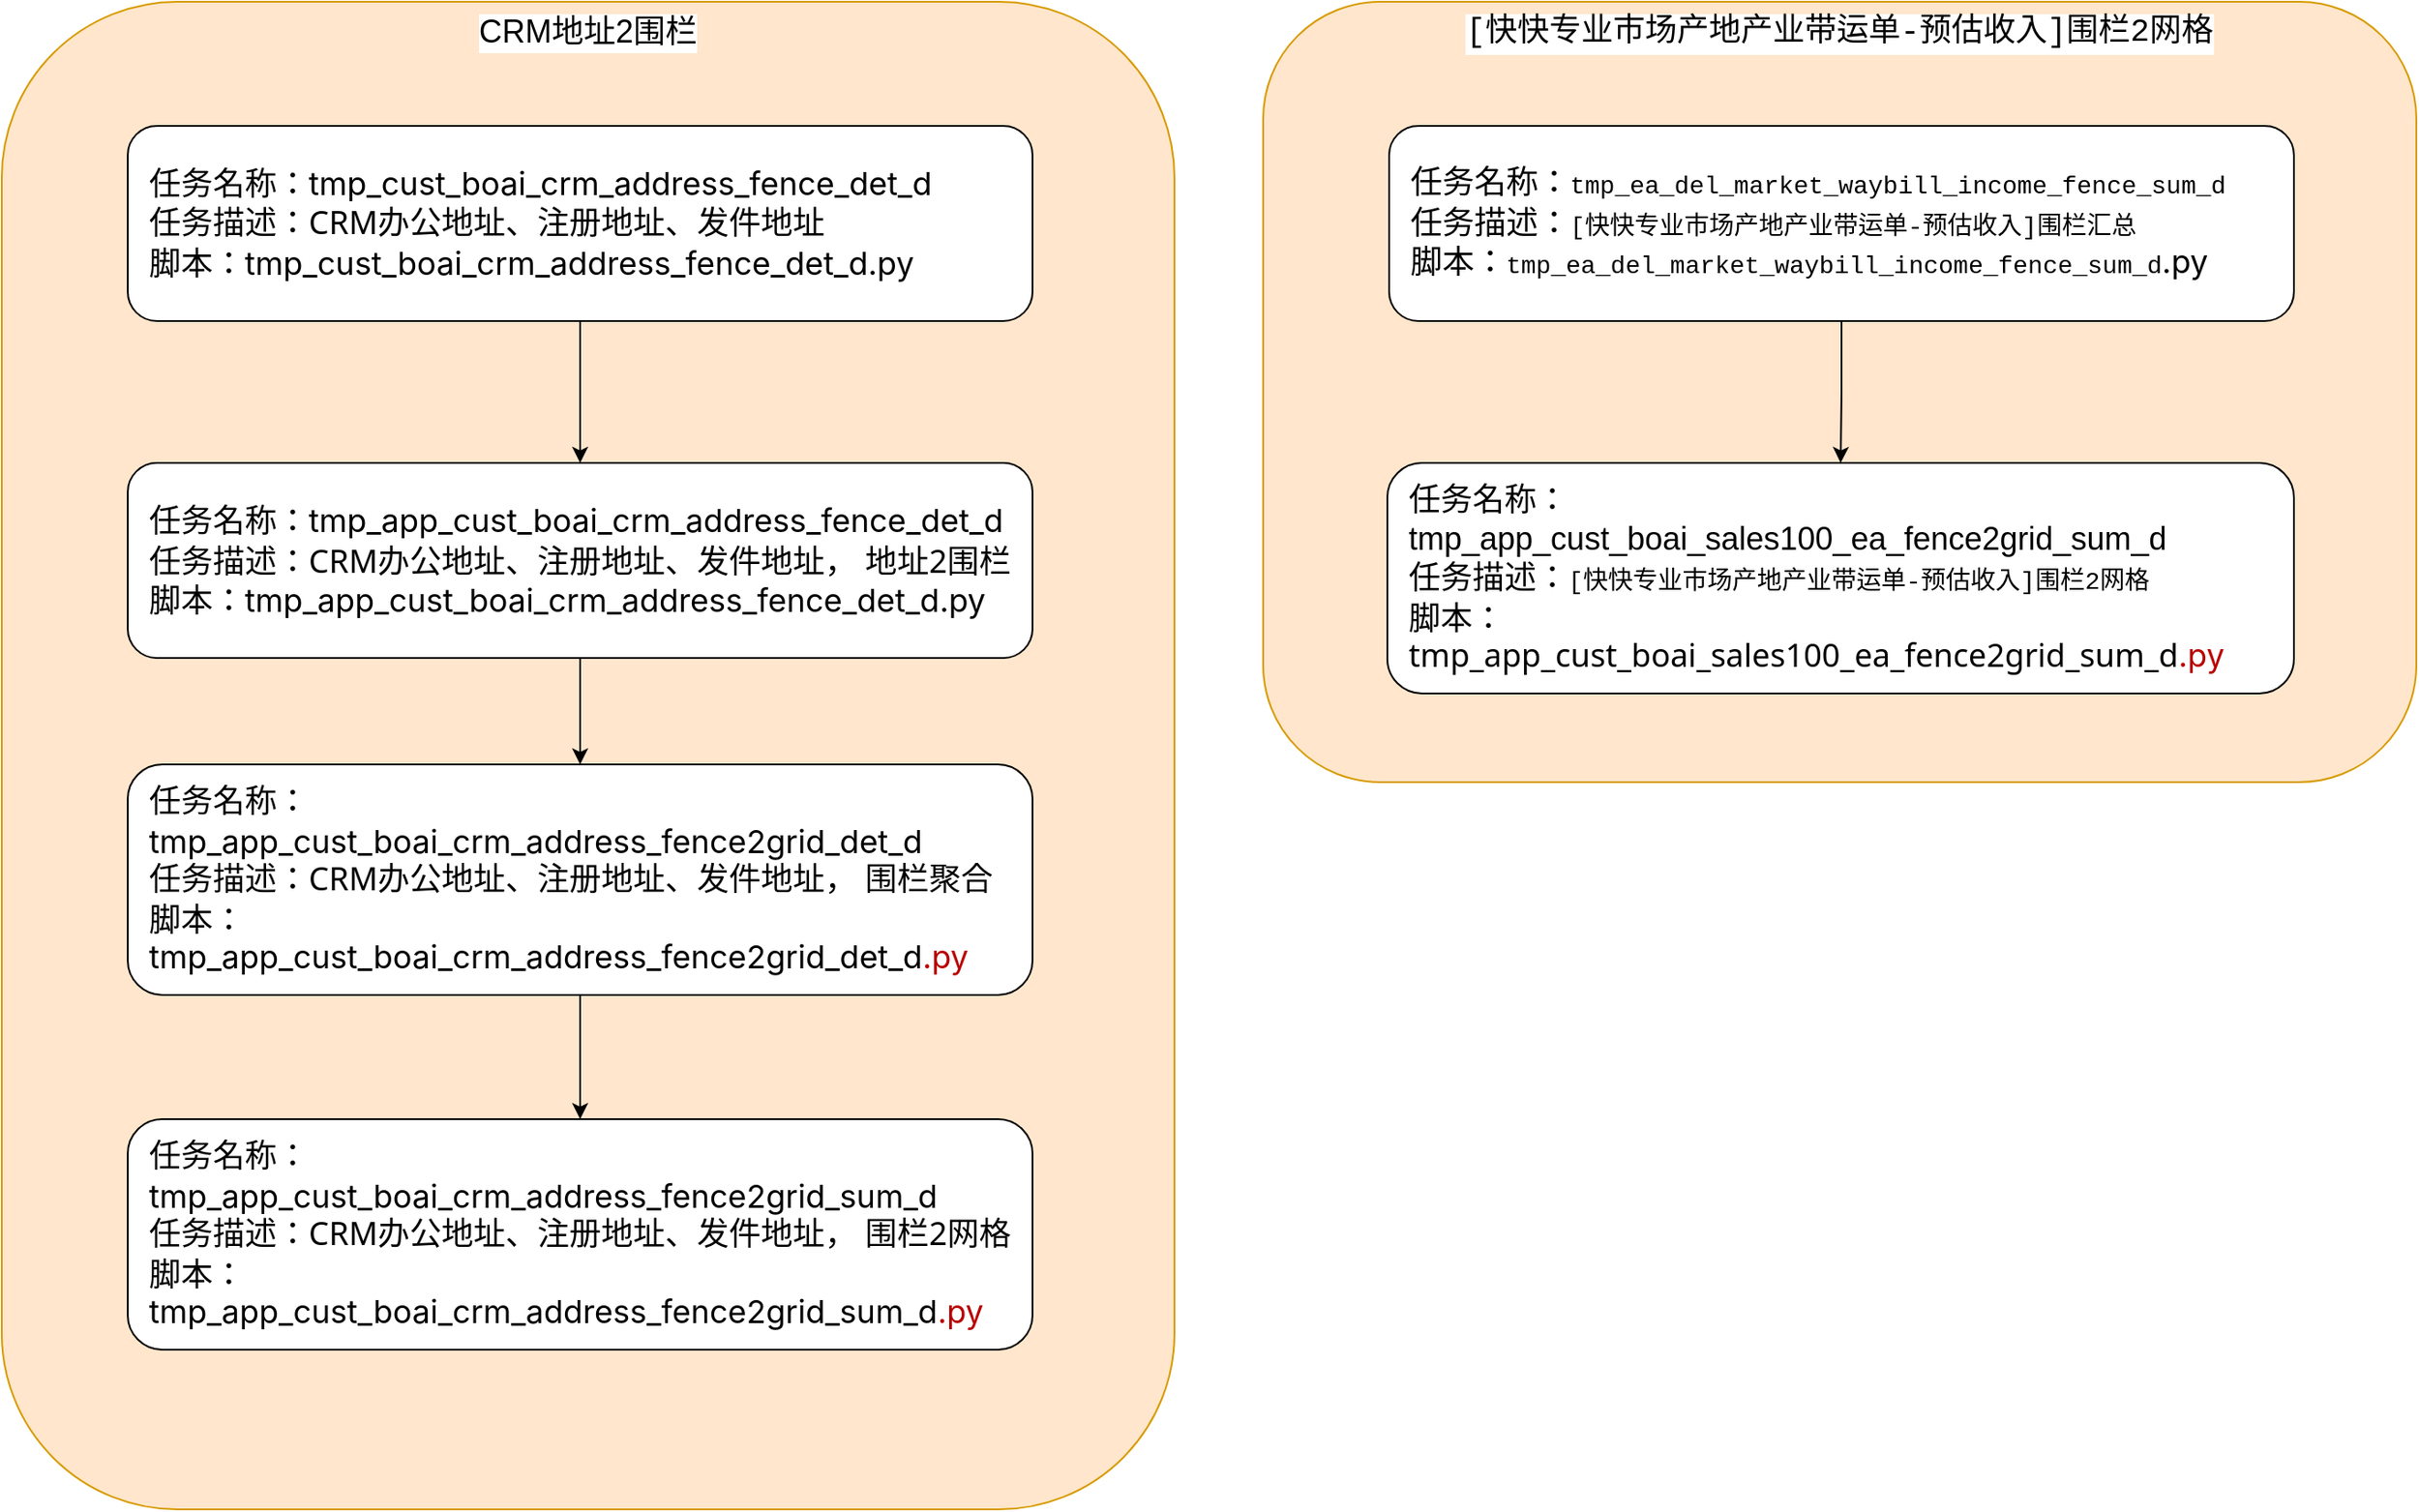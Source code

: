 <mxfile version="26.1.0" pages="3">
  <diagram name="第 1 页" id="zVUQbTabE66ga6b6Rjzz">
    <mxGraphModel dx="1242" dy="868" grid="1" gridSize="10" guides="1" tooltips="1" connect="1" arrows="1" fold="1" page="1" pageScale="1" pageWidth="827" pageHeight="1169" math="0" shadow="0">
      <root>
        <mxCell id="0" />
        <mxCell id="1" parent="0" />
        <mxCell id="uM5VX8MorSNVya0cpRnt-1" value="&lt;font style=&quot;font-size: 18px;&quot;&gt;CRM地址2围栏&lt;/font&gt;" style="rounded=1;whiteSpace=wrap;html=1;verticalAlign=top;labelBackgroundColor=default;fillColor=#ffe6cc;strokeColor=#d79b00;" parent="1" vertex="1">
          <mxGeometry x="89" y="90" width="661" height="850" as="geometry" />
        </mxCell>
        <mxCell id="RDpykGhYLyHTRnSFCLKW-1" style="edgeStyle=orthogonalEdgeStyle;rounded=0;orthogonalLoop=1;jettySize=auto;html=1;entryX=0.5;entryY=0;entryDx=0;entryDy=0;" parent="1" source="RDpykGhYLyHTRnSFCLKW-2" target="RDpykGhYLyHTRnSFCLKW-3" edge="1">
          <mxGeometry relative="1" as="geometry" />
        </mxCell>
        <mxCell id="RDpykGhYLyHTRnSFCLKW-2" value="&lt;font style=&quot;font-size: 18px; background-color: light-dark(#ffffff, var(--ge-dark-color, #121212));&quot;&gt;任务名称：&lt;span style=&quot;font-family: -apple-system, &amp;quot;system-ui&amp;quot;, &amp;quot;Segoe UI&amp;quot;, &amp;quot;PingFang SC&amp;quot;, &amp;quot;Hiragino Sans GB&amp;quot;, &amp;quot;Microsoft YaHei&amp;quot;, &amp;quot;Helvetica Neue&amp;quot;, Helvetica, Arial, sans-serif, &amp;quot;Apple Color Emoji&amp;quot;, &amp;quot;Segoe UI Emoji&amp;quot;, &amp;quot;Segoe UI Symbol&amp;quot;; text-wrap-mode: nowrap;&quot;&gt;tmp_cust_boai_crm_address_fence_det_d&lt;/span&gt;&lt;/font&gt;&lt;div&gt;&lt;font style=&quot;font-size: 18px; background-color: light-dark(#ffffff, var(--ge-dark-color, #121212));&quot;&gt;&lt;span style=&quot;font-family: -apple-system, &amp;quot;system-ui&amp;quot;, &amp;quot;Segoe UI&amp;quot;, &amp;quot;PingFang SC&amp;quot;, &amp;quot;Hiragino Sans GB&amp;quot;, &amp;quot;Microsoft YaHei&amp;quot;, &amp;quot;Helvetica Neue&amp;quot;, Helvetica, Arial, sans-serif, &amp;quot;Apple Color Emoji&amp;quot;, &amp;quot;Segoe UI Emoji&amp;quot;, &amp;quot;Segoe UI Symbol&amp;quot;; text-wrap-mode: nowrap;&quot;&gt;任务描述：&lt;/span&gt;&lt;span style=&quot;font-family: system-ui, -apple-system, &amp;quot;system-ui&amp;quot;, &amp;quot;PingFang SC&amp;quot;, 微软雅黑, &amp;quot;Microsoft YaHei&amp;quot;, &amp;quot;Segoe UI&amp;quot;, Roboto, &amp;quot;Helvetica Neue&amp;quot;, Arial, sans-serif;&quot;&gt;CRM办公地址、注册地址、发件地址&lt;/span&gt;&lt;/font&gt;&lt;/div&gt;&lt;div&gt;&lt;font style=&quot;font-size: 18px; background-color: light-dark(#ffffff, var(--ge-dark-color, #121212));&quot;&gt;&lt;span style=&quot;font-family: system-ui, -apple-system, &amp;quot;system-ui&amp;quot;, &amp;quot;PingFang SC&amp;quot;, 微软雅黑, &amp;quot;Microsoft YaHei&amp;quot;, &amp;quot;Segoe UI&amp;quot;, Roboto, &amp;quot;Helvetica Neue&amp;quot;, Arial, sans-serif;&quot;&gt;脚本：&lt;/span&gt;&lt;/font&gt;&lt;span style=&quot;background-color: rgb(255, 255, 255); font-family: -apple-system, &amp;quot;system-ui&amp;quot;, &amp;quot;Segoe UI&amp;quot;, &amp;quot;PingFang SC&amp;quot;, &amp;quot;Hiragino Sans GB&amp;quot;, &amp;quot;Microsoft YaHei&amp;quot;, &amp;quot;Helvetica Neue&amp;quot;, Helvetica, Arial, sans-serif, &amp;quot;Apple Color Emoji&amp;quot;, &amp;quot;Segoe UI Emoji&amp;quot;, &amp;quot;Segoe UI Symbol&amp;quot;; font-size: 18px; text-wrap-mode: nowrap; color: light-dark(rgb(0, 0, 0), rgb(255, 255, 255));&quot;&gt;tmp_cust_boai_crm_address_fence_det_d.py&lt;/span&gt;&lt;/div&gt;" style="rounded=1;whiteSpace=wrap;html=1;align=left;fontColor=default;spacingLeft=10;" parent="1" vertex="1">
          <mxGeometry x="160" y="160" width="510" height="110" as="geometry" />
        </mxCell>
        <mxCell id="Tus2udBFGIl8Usl5Ug0u-7" style="edgeStyle=orthogonalEdgeStyle;rounded=0;orthogonalLoop=1;jettySize=auto;html=1;entryX=0.5;entryY=0;entryDx=0;entryDy=0;" edge="1" parent="1" source="RDpykGhYLyHTRnSFCLKW-3" target="Tus2udBFGIl8Usl5Ug0u-5">
          <mxGeometry relative="1" as="geometry" />
        </mxCell>
        <mxCell id="RDpykGhYLyHTRnSFCLKW-3" value="&lt;font style=&quot;font-size: 18px; background-color: light-dark(#ffffff, var(--ge-dark-color, #121212));&quot;&gt;任务名称：&lt;/font&gt;&lt;font face=&quot;-apple-system, system-ui, Segoe UI, PingFang SC, Hiragino Sans GB, Microsoft YaHei, Helvetica Neue, Helvetica, Arial, sans-serif, Apple Color Emoji, Segoe UI Emoji, Segoe UI Symbol&quot;&gt;&lt;span style=&quot;font-size: 18px; text-wrap-mode: nowrap;&quot;&gt;tmp_app_cust_boai_crm_address_fence_det_d&lt;/span&gt;&lt;/font&gt;&lt;div&gt;&lt;font style=&quot;font-size: 18px; background-color: light-dark(#ffffff, var(--ge-dark-color, #121212));&quot;&gt;&lt;span style=&quot;font-family: -apple-system, &amp;quot;system-ui&amp;quot;, &amp;quot;Segoe UI&amp;quot;, &amp;quot;PingFang SC&amp;quot;, &amp;quot;Hiragino Sans GB&amp;quot;, &amp;quot;Microsoft YaHei&amp;quot;, &amp;quot;Helvetica Neue&amp;quot;, Helvetica, Arial, sans-serif, &amp;quot;Apple Color Emoji&amp;quot;, &amp;quot;Segoe UI Emoji&amp;quot;, &amp;quot;Segoe UI Symbol&amp;quot;; text-wrap-mode: nowrap;&quot;&gt;任务描述：&lt;/span&gt;&lt;span style=&quot;font-family: system-ui, -apple-system, &amp;quot;system-ui&amp;quot;, &amp;quot;PingFang SC&amp;quot;, 微软雅黑, &amp;quot;Microsoft YaHei&amp;quot;, &amp;quot;Segoe UI&amp;quot;, Roboto, &amp;quot;Helvetica Neue&amp;quot;, Arial, sans-serif;&quot;&gt;CRM办公地址、注册地址、发件地址， 地址2围栏&lt;/span&gt;&lt;/font&gt;&lt;/div&gt;&lt;div&gt;&lt;font face=&quot;system-ui, -apple-system, system-ui, PingFang SC, 微软雅黑, Microsoft YaHei, Segoe UI, Roboto, Helvetica Neue, Arial, sans-serif&quot;&gt;&lt;span style=&quot;font-size: 18px; background-color: rgb(255, 255, 255);&quot;&gt;脚本：&lt;/span&gt;&lt;/font&gt;&lt;span style=&quot;font-family: -apple-system, system-ui, &amp;quot;Segoe UI&amp;quot;, &amp;quot;PingFang SC&amp;quot;, &amp;quot;Hiragino Sans GB&amp;quot;, &amp;quot;Microsoft YaHei&amp;quot;, &amp;quot;Helvetica Neue&amp;quot;, Helvetica, Arial, sans-serif, &amp;quot;Apple Color Emoji&amp;quot;, &amp;quot;Segoe UI Emoji&amp;quot;, &amp;quot;Segoe UI Symbol&amp;quot;; font-size: 18px; text-wrap-mode: nowrap; background-color: transparent; color: light-dark(rgb(0, 0, 0), rgb(255, 255, 255));&quot;&gt;tmp_app_cust_boai_crm_address_fence_det_d.py&lt;/span&gt;&lt;/div&gt;" style="rounded=1;whiteSpace=wrap;html=1;align=left;fontColor=default;spacingLeft=10;" parent="1" vertex="1">
          <mxGeometry x="160" y="350" width="510" height="110" as="geometry" />
        </mxCell>
        <mxCell id="Tus2udBFGIl8Usl5Ug0u-1" value="&lt;div style=&quot;font-family: Menlo, Monaco, &amp;quot;Courier New&amp;quot;, monospace; line-height: 21px; white-space: pre;&quot;&gt;&lt;span style=&quot;background-color: rgb(255, 255, 255);&quot;&gt;&lt;font style=&quot;color: rgb(0, 0, 0); font-size: 18px;&quot;&gt;[快快专业市场产地产业带运单-预估收入]围栏2网格&lt;/font&gt;&lt;/span&gt;&lt;/div&gt;" style="rounded=1;whiteSpace=wrap;html=1;verticalAlign=top;labelBackgroundColor=default;fillColor=#ffe6cc;strokeColor=#d79b00;" vertex="1" parent="1">
          <mxGeometry x="800" y="90" width="650" height="440" as="geometry" />
        </mxCell>
        <mxCell id="Tus2udBFGIl8Usl5Ug0u-2" style="edgeStyle=orthogonalEdgeStyle;rounded=0;orthogonalLoop=1;jettySize=auto;html=1;entryX=0.5;entryY=0;entryDx=0;entryDy=0;" edge="1" parent="1" source="Tus2udBFGIl8Usl5Ug0u-3" target="Tus2udBFGIl8Usl5Ug0u-4">
          <mxGeometry relative="1" as="geometry" />
        </mxCell>
        <mxCell id="Tus2udBFGIl8Usl5Ug0u-3" value="&lt;font style=&quot;font-size: 18px; background-color: light-dark(#ffffff, var(--ge-dark-color, #121212));&quot;&gt;任务名称：&lt;/font&gt;&lt;span style=&quot;font-family: Menlo, Monaco, &amp;quot;Courier New&amp;quot;, monospace; font-size: 14px; white-space: pre; background-color: rgb(255, 255, 255);&quot;&gt;&lt;font style=&quot;color: rgb(0, 0, 0);&quot;&gt;tmp_ea_del_market_waybill_income_fence_sum_d&lt;/font&gt;&lt;/span&gt;&lt;div&gt;&lt;font style=&quot;font-size: 18px; background-color: light-dark(#ffffff, var(--ge-dark-color, #121212));&quot;&gt;&lt;span style=&quot;font-family: -apple-system, &amp;quot;system-ui&amp;quot;, &amp;quot;Segoe UI&amp;quot;, &amp;quot;PingFang SC&amp;quot;, &amp;quot;Hiragino Sans GB&amp;quot;, &amp;quot;Microsoft YaHei&amp;quot;, &amp;quot;Helvetica Neue&amp;quot;, Helvetica, Arial, sans-serif, &amp;quot;Apple Color Emoji&amp;quot;, &amp;quot;Segoe UI Emoji&amp;quot;, &amp;quot;Segoe UI Symbol&amp;quot;; text-wrap-mode: nowrap;&quot;&gt;任务描述：&lt;/span&gt;&lt;/font&gt;&lt;span style=&quot;font-family: Menlo, Monaco, &amp;quot;Courier New&amp;quot;, monospace; font-size: 14px; white-space: pre; background-color: rgb(255, 255, 255);&quot;&gt;&lt;font style=&quot;color: rgb(0, 0, 0);&quot;&gt;[快快专业市场产地产业带运单-预估收入]围栏汇总&lt;/font&gt;&lt;/span&gt;&lt;/div&gt;&lt;div&gt;&lt;font style=&quot;font-size: 18px; background-color: light-dark(#ffffff, var(--ge-dark-color, #121212));&quot;&gt;&lt;span style=&quot;font-family: system-ui, -apple-system, &amp;quot;system-ui&amp;quot;, &amp;quot;PingFang SC&amp;quot;, 微软雅黑, &amp;quot;Microsoft YaHei&amp;quot;, &amp;quot;Segoe UI&amp;quot;, Roboto, &amp;quot;Helvetica Neue&amp;quot;, Arial, sans-serif;&quot;&gt;脚本：&lt;/span&gt;&lt;/font&gt;&lt;span style=&quot;background-color: rgb(255, 255, 255); font-family: -apple-system, &amp;quot;system-ui&amp;quot;, &amp;quot;Segoe UI&amp;quot;, &amp;quot;PingFang SC&amp;quot;, &amp;quot;Hiragino Sans GB&amp;quot;, &amp;quot;Microsoft YaHei&amp;quot;, &amp;quot;Helvetica Neue&amp;quot;, Helvetica, Arial, sans-serif, &amp;quot;Apple Color Emoji&amp;quot;, &amp;quot;Segoe UI Emoji&amp;quot;, &amp;quot;Segoe UI Symbol&amp;quot;; font-size: 18px; text-wrap-mode: nowrap; color: light-dark(rgb(0, 0, 0), rgb(255, 255, 255));&quot;&gt;&lt;span style=&quot;font-family: Menlo, Monaco, &amp;quot;Courier New&amp;quot;, monospace; font-size: 14px; white-space-collapse: preserve;&quot;&gt;tmp_ea_del_market_waybill_income_fence_sum_d&lt;/span&gt;.py&lt;/span&gt;&lt;/div&gt;" style="rounded=1;whiteSpace=wrap;html=1;align=left;fontColor=default;spacingLeft=10;" vertex="1" parent="1">
          <mxGeometry x="871" y="160" width="510" height="110" as="geometry" />
        </mxCell>
        <mxCell id="Tus2udBFGIl8Usl5Ug0u-4" value="&lt;font style=&quot;font-size: 18px; background-color: light-dark(#ffffff, var(--ge-dark-color, #121212));&quot;&gt;任务名称：tmp_app_cust_boai_sales100_ea_fence2grid_sum_d&lt;/font&gt;&lt;div&gt;&lt;font style=&quot;font-size: 18px; background-color: light-dark(#ffffff, var(--ge-dark-color, #121212));&quot;&gt;&lt;span style=&quot;font-family: -apple-system, &amp;quot;system-ui&amp;quot;, &amp;quot;Segoe UI&amp;quot;, &amp;quot;PingFang SC&amp;quot;, &amp;quot;Hiragino Sans GB&amp;quot;, &amp;quot;Microsoft YaHei&amp;quot;, &amp;quot;Helvetica Neue&amp;quot;, Helvetica, Arial, sans-serif, &amp;quot;Apple Color Emoji&amp;quot;, &amp;quot;Segoe UI Emoji&amp;quot;, &amp;quot;Segoe UI Symbol&amp;quot;; text-wrap-mode: nowrap;&quot;&gt;任务描述：&lt;/span&gt;&lt;/font&gt;&lt;span style=&quot;background-color: rgb(255, 255, 255); font-family: Menlo, Monaco, &amp;quot;Courier New&amp;quot;, monospace; font-size: 14px; white-space: pre; color: light-dark(rgb(0, 0, 0), rgb(255, 255, 255));&quot;&gt;[快快专业市场产地产业带运单-预估收入]围栏2网格&lt;/span&gt;&lt;/div&gt;&lt;div&gt;&lt;font face=&quot;system-ui, -apple-system, system-ui, PingFang SC, 微软雅黑, Microsoft YaHei, Segoe UI, Roboto, Helvetica Neue, Arial, sans-serif&quot;&gt;&lt;span style=&quot;font-size: 18px; background-color: rgb(255, 255, 255);&quot;&gt;脚本：&lt;/span&gt;&lt;/font&gt;&lt;span style=&quot;background-color: transparent;&quot;&gt;&lt;font face=&quot;system-ui, -apple-system, system-ui, PingFang SC, 微软雅黑, Microsoft YaHei, Segoe UI, Roboto, Helvetica Neue, Arial, sans-serif&quot;&gt;&lt;span style=&quot;font-size: 18px;&quot;&gt;tmp_app_cust_boai_sales100_ea_fence2grid_sum_d&lt;/span&gt;&lt;/font&gt;&lt;font face=&quot;-apple-system, system-ui, Segoe UI, PingFang SC, Hiragino Sans GB, Microsoft YaHei, Helvetica Neue, Helvetica, Arial, sans-serif, Apple Color Emoji, Segoe UI Emoji, Segoe UI Symbol&quot; color=&quot;rgba(0, 0, 0, 0)&quot;&gt;&lt;span style=&quot;font-size: 18px; text-wrap-mode: nowrap;&quot;&gt;.py&lt;/span&gt;&lt;/font&gt;&lt;/span&gt;&lt;/div&gt;" style="rounded=1;whiteSpace=wrap;html=1;align=left;fontColor=default;spacingLeft=10;" vertex="1" parent="1">
          <mxGeometry x="870" y="350" width="511" height="130" as="geometry" />
        </mxCell>
        <mxCell id="Tus2udBFGIl8Usl5Ug0u-11" value="" style="edgeStyle=orthogonalEdgeStyle;rounded=0;orthogonalLoop=1;jettySize=auto;html=1;" edge="1" parent="1" source="Tus2udBFGIl8Usl5Ug0u-5" target="Tus2udBFGIl8Usl5Ug0u-8">
          <mxGeometry relative="1" as="geometry" />
        </mxCell>
        <mxCell id="Tus2udBFGIl8Usl5Ug0u-5" value="&lt;font style=&quot;font-size: 18px; background-color: light-dark(#ffffff, var(--ge-dark-color, #121212));&quot;&gt;任务名称：&lt;/font&gt;&lt;font face=&quot;-apple-system, system-ui, Segoe UI, PingFang SC, Hiragino Sans GB, Microsoft YaHei, Helvetica Neue, Helvetica, Arial, sans-serif, Apple Color Emoji, Segoe UI Emoji, Segoe UI Symbol&quot;&gt;&lt;span style=&quot;font-size: 18px; text-wrap-mode: nowrap;&quot;&gt;tmp_app_cust_boai_crm_address_fence2grid_det_d&lt;/span&gt;&lt;/font&gt;&lt;div&gt;&lt;font style=&quot;font-size: 18px; background-color: light-dark(#ffffff, var(--ge-dark-color, #121212));&quot;&gt;&lt;span style=&quot;font-family: -apple-system, &amp;quot;system-ui&amp;quot;, &amp;quot;Segoe UI&amp;quot;, &amp;quot;PingFang SC&amp;quot;, &amp;quot;Hiragino Sans GB&amp;quot;, &amp;quot;Microsoft YaHei&amp;quot;, &amp;quot;Helvetica Neue&amp;quot;, Helvetica, Arial, sans-serif, &amp;quot;Apple Color Emoji&amp;quot;, &amp;quot;Segoe UI Emoji&amp;quot;, &amp;quot;Segoe UI Symbol&amp;quot;; text-wrap-mode: nowrap;&quot;&gt;任务描述：&lt;/span&gt;&lt;span style=&quot;font-family: system-ui, -apple-system, &amp;quot;system-ui&amp;quot;, &amp;quot;PingFang SC&amp;quot;, 微软雅黑, &amp;quot;Microsoft YaHei&amp;quot;, &amp;quot;Segoe UI&amp;quot;, Roboto, &amp;quot;Helvetica Neue&amp;quot;, Arial, sans-serif;&quot;&gt;CRM办公地址、注册地址、发件地址， 围栏聚合&lt;/span&gt;&lt;/font&gt;&lt;/div&gt;&lt;div&gt;&lt;font face=&quot;system-ui, -apple-system, system-ui, PingFang SC, 微软雅黑, Microsoft YaHei, Segoe UI, Roboto, Helvetica Neue, Arial, sans-serif&quot;&gt;&lt;span style=&quot;font-size: 18px; background-color: rgb(255, 255, 255);&quot;&gt;脚本：&lt;/span&gt;&lt;/font&gt;&lt;span style=&quot;background-color: transparent;&quot;&gt;&lt;font face=&quot;-apple-system, system-ui, Segoe UI, PingFang SC, Hiragino Sans GB, Microsoft YaHei, Helvetica Neue, Helvetica, Arial, sans-serif, Apple Color Emoji, Segoe UI Emoji, Segoe UI Symbol&quot;&gt;&lt;span style=&quot;font-size: 18px; text-wrap-mode: nowrap;&quot;&gt;tmp_app_cust_boai_crm_address_fence2grid_det_d&lt;/span&gt;&lt;/font&gt;&lt;font face=&quot;-apple-system, system-ui, Segoe UI, PingFang SC, Hiragino Sans GB, Microsoft YaHei, Helvetica Neue, Helvetica, Arial, sans-serif, Apple Color Emoji, Segoe UI Emoji, Segoe UI Symbol&quot; color=&quot;rgba(0, 0, 0, 0)&quot;&gt;&lt;span style=&quot;font-size: 18px; text-wrap-mode: nowrap;&quot;&gt;.py&lt;/span&gt;&lt;/font&gt;&lt;/span&gt;&lt;/div&gt;" style="rounded=1;whiteSpace=wrap;html=1;align=left;fontColor=default;spacingLeft=10;" vertex="1" parent="1">
          <mxGeometry x="160" y="520" width="510" height="130" as="geometry" />
        </mxCell>
        <mxCell id="Tus2udBFGIl8Usl5Ug0u-8" value="&lt;font style=&quot;font-size: 18px; background-color: light-dark(#ffffff, var(--ge-dark-color, #121212));&quot;&gt;任务名称：&lt;/font&gt;&lt;font face=&quot;-apple-system, system-ui, Segoe UI, PingFang SC, Hiragino Sans GB, Microsoft YaHei, Helvetica Neue, Helvetica, Arial, sans-serif, Apple Color Emoji, Segoe UI Emoji, Segoe UI Symbol&quot;&gt;&lt;span style=&quot;font-size: 18px; text-wrap-mode: nowrap;&quot;&gt;tmp_app_cust_boai_crm_address_fence2grid_sum_d&lt;/span&gt;&lt;/font&gt;&lt;div&gt;&lt;font style=&quot;font-size: 18px; background-color: light-dark(#ffffff, var(--ge-dark-color, #121212));&quot;&gt;&lt;span style=&quot;font-family: -apple-system, &amp;quot;system-ui&amp;quot;, &amp;quot;Segoe UI&amp;quot;, &amp;quot;PingFang SC&amp;quot;, &amp;quot;Hiragino Sans GB&amp;quot;, &amp;quot;Microsoft YaHei&amp;quot;, &amp;quot;Helvetica Neue&amp;quot;, Helvetica, Arial, sans-serif, &amp;quot;Apple Color Emoji&amp;quot;, &amp;quot;Segoe UI Emoji&amp;quot;, &amp;quot;Segoe UI Symbol&amp;quot;; text-wrap-mode: nowrap;&quot;&gt;任务描述：&lt;/span&gt;&lt;span style=&quot;font-family: system-ui, -apple-system, &amp;quot;system-ui&amp;quot;, &amp;quot;PingFang SC&amp;quot;, 微软雅黑, &amp;quot;Microsoft YaHei&amp;quot;, &amp;quot;Segoe UI&amp;quot;, Roboto, &amp;quot;Helvetica Neue&amp;quot;, Arial, sans-serif;&quot;&gt;CRM办公地址、注册地址、发件地址， 围栏2网格&lt;/span&gt;&lt;/font&gt;&lt;/div&gt;&lt;div&gt;&lt;font face=&quot;system-ui, -apple-system, system-ui, PingFang SC, 微软雅黑, Microsoft YaHei, Segoe UI, Roboto, Helvetica Neue, Arial, sans-serif&quot;&gt;&lt;span style=&quot;font-size: 18px; background-color: rgb(255, 255, 255);&quot;&gt;脚本：&lt;/span&gt;&lt;/font&gt;&lt;span style=&quot;background-color: transparent;&quot;&gt;&lt;font face=&quot;-apple-system, system-ui, Segoe UI, PingFang SC, Hiragino Sans GB, Microsoft YaHei, Helvetica Neue, Helvetica, Arial, sans-serif, Apple Color Emoji, Segoe UI Emoji, Segoe UI Symbol&quot;&gt;&lt;span style=&quot;font-size: 18px; text-wrap-mode: nowrap;&quot;&gt;tmp_app_cust_boai_crm_address_fence2grid_sum_d&lt;/span&gt;&lt;/font&gt;&lt;font face=&quot;-apple-system, system-ui, Segoe UI, PingFang SC, Hiragino Sans GB, Microsoft YaHei, Helvetica Neue, Helvetica, Arial, sans-serif, Apple Color Emoji, Segoe UI Emoji, Segoe UI Symbol&quot; color=&quot;rgba(0, 0, 0, 0)&quot;&gt;&lt;span style=&quot;font-size: 18px; text-wrap-mode: nowrap;&quot;&gt;.py&lt;/span&gt;&lt;/font&gt;&lt;/span&gt;&lt;/div&gt;" style="rounded=1;whiteSpace=wrap;html=1;align=left;fontColor=default;spacingLeft=10;" vertex="1" parent="1">
          <mxGeometry x="160" y="720" width="510" height="130" as="geometry" />
        </mxCell>
      </root>
    </mxGraphModel>
  </diagram>
  <diagram id="aCXo1Vn3wn24UdHq49oA" name="第 2 页">
    <mxGraphModel dx="1242" dy="868" grid="1" gridSize="10" guides="1" tooltips="1" connect="1" arrows="1" fold="1" page="1" pageScale="1" pageWidth="827" pageHeight="1169" math="0" shadow="0">
      <root>
        <mxCell id="0" />
        <mxCell id="1" parent="0" />
        <mxCell id="ZlCTFSyzedgFQ35m2rec-1" style="edgeStyle=orthogonalEdgeStyle;rounded=0;orthogonalLoop=1;jettySize=auto;html=1;entryX=0.5;entryY=0;entryDx=0;entryDy=0;" edge="1" parent="1" source="ZlCTFSyzedgFQ35m2rec-2" target="ZlCTFSyzedgFQ35m2rec-4">
          <mxGeometry relative="1" as="geometry" />
        </mxCell>
        <mxCell id="ZlCTFSyzedgFQ35m2rec-2" value="开始" style="rounded=1;whiteSpace=wrap;html=1;" vertex="1" parent="1">
          <mxGeometry x="300" y="240" width="120" height="60" as="geometry" />
        </mxCell>
        <mxCell id="ZlCTFSyzedgFQ35m2rec-3" style="edgeStyle=orthogonalEdgeStyle;rounded=0;orthogonalLoop=1;jettySize=auto;html=1;entryX=0.5;entryY=0;entryDx=0;entryDy=0;" edge="1" parent="1" source="ZlCTFSyzedgFQ35m2rec-4" target="ZlCTFSyzedgFQ35m2rec-6">
          <mxGeometry relative="1" as="geometry" />
        </mxCell>
        <mxCell id="ZlCTFSyzedgFQ35m2rec-4" value="归一化函数" style="rounded=1;whiteSpace=wrap;html=1;" vertex="1" parent="1">
          <mxGeometry x="300" y="340" width="120" height="60" as="geometry" />
        </mxCell>
        <mxCell id="ZlCTFSyzedgFQ35m2rec-5" style="edgeStyle=orthogonalEdgeStyle;rounded=0;orthogonalLoop=1;jettySize=auto;html=1;entryX=0.5;entryY=0;entryDx=0;entryDy=0;" edge="1" parent="1" source="ZlCTFSyzedgFQ35m2rec-6" target="ZlCTFSyzedgFQ35m2rec-8">
          <mxGeometry relative="1" as="geometry" />
        </mxCell>
        <mxCell id="ZlCTFSyzedgFQ35m2rec-6" value="子特征打分函数" style="rounded=1;whiteSpace=wrap;html=1;verticalAlign=top;" vertex="1" parent="1">
          <mxGeometry x="40" y="450" width="640" height="120" as="geometry" />
        </mxCell>
        <mxCell id="ZlCTFSyzedgFQ35m2rec-7" style="edgeStyle=orthogonalEdgeStyle;rounded=0;orthogonalLoop=1;jettySize=auto;html=1;entryX=0.5;entryY=0;entryDx=0;entryDy=0;" edge="1" parent="1" source="ZlCTFSyzedgFQ35m2rec-8" target="ZlCTFSyzedgFQ35m2rec-13">
          <mxGeometry relative="1" as="geometry" />
        </mxCell>
        <mxCell id="ZlCTFSyzedgFQ35m2rec-8" value="网格综合评分" style="rounded=1;whiteSpace=wrap;html=1;" vertex="1" parent="1">
          <mxGeometry x="300" y="600" width="120" height="60" as="geometry" />
        </mxCell>
        <mxCell id="ZlCTFSyzedgFQ35m2rec-9" value="网格类型" style="rounded=1;whiteSpace=wrap;html=1;" vertex="1" parent="1">
          <mxGeometry x="59" y="480" width="120" height="60" as="geometry" />
        </mxCell>
        <mxCell id="ZlCTFSyzedgFQ35m2rec-10" value="网格隶属城市潜力得分" style="rounded=1;whiteSpace=wrap;html=1;" vertex="1" parent="1">
          <mxGeometry x="209" y="480" width="140" height="60" as="geometry" />
        </mxCell>
        <mxCell id="ZlCTFSyzedgFQ35m2rec-11" value="新客潜力特征" style="rounded=1;whiteSpace=wrap;html=1;" vertex="1" parent="1">
          <mxGeometry x="379" y="480" width="120" height="60" as="geometry" />
        </mxCell>
        <mxCell id="ZlCTFSyzedgFQ35m2rec-12" value="存客历史表现特征" style="rounded=1;whiteSpace=wrap;html=1;" vertex="1" parent="1">
          <mxGeometry x="539" y="480" width="120" height="60" as="geometry" />
        </mxCell>
        <mxCell id="ZlCTFSyzedgFQ35m2rec-13" value="结束" style="rounded=1;whiteSpace=wrap;html=1;" vertex="1" parent="1">
          <mxGeometry x="300" y="690" width="120" height="60" as="geometry" />
        </mxCell>
      </root>
    </mxGraphModel>
  </diagram>
  <diagram id="ZH2nqMdIwRQUEKBEGY9x" name="第 3 页">
    <mxGraphModel dx="1242" dy="868" grid="1" gridSize="10" guides="1" tooltips="1" connect="1" arrows="1" fold="1" page="1" pageScale="1" pageWidth="827" pageHeight="1169" math="0" shadow="0">
      <root>
        <mxCell id="0" />
        <mxCell id="1" parent="0" />
        <mxCell id="_bKpDzqVGoVJTLBVG2B7-1" value="产品应用层" style="rounded=0;whiteSpace=wrap;html=1;fontSize=26;labelBackgroundColor=none;textShadow=0;fillColor=light-dark(#E6E6E6,var(--ge-dark-color, #121212));" vertex="1" parent="1">
          <mxGeometry x="60" y="190" width="170" height="140" as="geometry" />
        </mxCell>
        <mxCell id="_bKpDzqVGoVJTLBVG2B7-2" value="模型层" style="rounded=0;whiteSpace=wrap;html=1;fontSize=26;labelBackgroundColor=none;textShadow=0;fillColor=light-dark(#E6E6E6,var(--ge-dark-color, #121212));" vertex="1" parent="1">
          <mxGeometry x="60" y="440" width="170" height="140" as="geometry" />
        </mxCell>
        <mxCell id="_bKpDzqVGoVJTLBVG2B7-3" value="数据层" style="rounded=0;whiteSpace=wrap;html=1;fontSize=26;labelBackgroundColor=none;textShadow=0;fillColor=light-dark(#E6E6E6,var(--ge-dark-color, #121212));" vertex="1" parent="1">
          <mxGeometry x="60" y="730" width="170" height="130" as="geometry" />
        </mxCell>
        <mxCell id="_bKpDzqVGoVJTLBVG2B7-4" value="" style="rounded=0;whiteSpace=wrap;html=1;fillColor=light-dark(#FFCCCC,var(--ge-dark-color, #121212));" vertex="1" parent="1">
          <mxGeometry x="270" y="190" width="1920" height="140" as="geometry" />
        </mxCell>
        <mxCell id="_bKpDzqVGoVJTLBVG2B7-5" value="CRM网格地图洞察及展示" style="rounded=1;whiteSpace=wrap;html=1;fontSize=17;" vertex="1" parent="1">
          <mxGeometry x="294" y="220" width="266" height="80" as="geometry" />
        </mxCell>
        <mxCell id="_bKpDzqVGoVJTLBVG2B7-6" value="网格基础档案管理及人员绑定配置" style="rounded=1;whiteSpace=wrap;html=1;fontSize=17;" vertex="1" parent="1">
          <mxGeometry x="610" y="220" width="380" height="80" as="geometry" />
        </mxCell>
        <mxCell id="_bKpDzqVGoVJTLBVG2B7-7" value="管理者下发销售任务触达及销售任务驱动" style="rounded=1;whiteSpace=wrap;html=1;fontSize=17;" vertex="1" parent="1">
          <mxGeometry x="1037" y="220" width="403" height="80" as="geometry" />
        </mxCell>
        <mxCell id="_bKpDzqVGoVJTLBVG2B7-8" value="销售网格目标管理" style="rounded=1;whiteSpace=wrap;html=1;fontSize=17;" vertex="1" parent="1">
          <mxGeometry x="1490" y="220" width="320" height="80" as="geometry" />
        </mxCell>
        <mxCell id="_bKpDzqVGoVJTLBVG2B7-9" value="销售任务复盘及结果洞察" style="rounded=1;whiteSpace=wrap;html=1;fontSize=17;" vertex="1" parent="1">
          <mxGeometry x="1860" y="220" width="300" height="80" as="geometry" />
        </mxCell>
        <mxCell id="_bKpDzqVGoVJTLBVG2B7-10" style="edgeStyle=orthogonalEdgeStyle;rounded=1;orthogonalLoop=1;jettySize=auto;html=1;entryX=0.5;entryY=1;entryDx=0;entryDy=0;curved=0;" edge="1" parent="1" source="_bKpDzqVGoVJTLBVG2B7-11" target="_bKpDzqVGoVJTLBVG2B7-18">
          <mxGeometry relative="1" as="geometry" />
        </mxCell>
        <mxCell id="_bKpDzqVGoVJTLBVG2B7-11" value="&lt;font style=&quot;font-size: 16px;&quot;&gt;客户数据&lt;/font&gt;&lt;div&gt;&lt;font style=&quot;font-size: 16px;&quot;&gt;竞对数据&lt;/font&gt;&lt;/div&gt;" style="rounded=0;whiteSpace=wrap;html=1;fillColor=light-dark(#E6D0DE,var(--ge-dark-color, #121212));" vertex="1" parent="1">
          <mxGeometry x="270" y="730" width="400" height="130" as="geometry" />
        </mxCell>
        <mxCell id="_bKpDzqVGoVJTLBVG2B7-12" style="edgeStyle=orthogonalEdgeStyle;rounded=1;orthogonalLoop=1;jettySize=auto;html=1;curved=0;" edge="1" parent="1" source="_bKpDzqVGoVJTLBVG2B7-13">
          <mxGeometry relative="1" as="geometry">
            <mxPoint x="830" y="590" as="targetPoint" />
          </mxGeometry>
        </mxCell>
        <mxCell id="_bKpDzqVGoVJTLBVG2B7-13" value="&lt;font style=&quot;font-size: 16px;&quot;&gt;京东单量信息&lt;/font&gt;&lt;div&gt;&lt;font style=&quot;font-size: 16px;&quot;&gt;客户竞对信息&lt;/font&gt;&lt;/div&gt;" style="rounded=0;whiteSpace=wrap;html=1;fillColor=light-dark(#FFF2CC,var(--ge-dark-color, #121212));" vertex="1" parent="1">
          <mxGeometry x="780" y="730" width="370" height="130" as="geometry" />
        </mxCell>
        <mxCell id="_bKpDzqVGoVJTLBVG2B7-14" style="edgeStyle=orthogonalEdgeStyle;rounded=1;orthogonalLoop=1;jettySize=auto;html=1;curved=0;" edge="1" parent="1" source="_bKpDzqVGoVJTLBVG2B7-15">
          <mxGeometry relative="1" as="geometry">
            <mxPoint x="830" y="580" as="targetPoint" />
            <Array as="points">
              <mxPoint x="1480" y="660" />
              <mxPoint x="831" y="660" />
              <mxPoint x="831" y="580" />
            </Array>
          </mxGeometry>
        </mxCell>
        <mxCell id="_bKpDzqVGoVJTLBVG2B7-15" value="&lt;span style=&quot;font-size: 16px;&quot;&gt;网格运营信息（站长、小哥等信息）&lt;/span&gt;" style="rounded=0;whiteSpace=wrap;html=1;fillColor=light-dark(#FFE6CC,var(--ge-dark-color, #121212));" vertex="1" parent="1">
          <mxGeometry x="1290" y="730" width="380" height="130" as="geometry" />
        </mxCell>
        <mxCell id="_bKpDzqVGoVJTLBVG2B7-16" style="edgeStyle=orthogonalEdgeStyle;rounded=1;orthogonalLoop=1;jettySize=auto;html=1;entryX=0.5;entryY=1;entryDx=0;entryDy=0;curved=0;" edge="1" parent="1" source="_bKpDzqVGoVJTLBVG2B7-17" target="_bKpDzqVGoVJTLBVG2B7-18">
          <mxGeometry relative="1" as="geometry">
            <Array as="points">
              <mxPoint x="1964" y="660" />
              <mxPoint x="830" y="660" />
            </Array>
          </mxGeometry>
        </mxCell>
        <mxCell id="_bKpDzqVGoVJTLBVG2B7-17" value="&lt;span style=&quot;font-size: 16px;&quot;&gt;人为获取的各类数据及初始化数据&lt;/span&gt;" style="rounded=0;whiteSpace=wrap;html=1;fillColor=light-dark(#CCCCFF,var(--ge-dark-color, #121212));" vertex="1" parent="1">
          <mxGeometry x="1778" y="720" width="372" height="130" as="geometry" />
        </mxCell>
        <mxCell id="_bKpDzqVGoVJTLBVG2B7-18" value="" style="rounded=0;whiteSpace=wrap;html=1;fillColor=light-dark(#B9E0A5,var(--ge-dark-color, #121212));" vertex="1" parent="1">
          <mxGeometry x="270" y="440" width="1120" height="140" as="geometry" />
        </mxCell>
        <mxCell id="_bKpDzqVGoVJTLBVG2B7-19" value="网格基础信息加工" style="rounded=1;whiteSpace=wrap;html=1;fontSize=17;" vertex="1" parent="1">
          <mxGeometry x="294" y="470" width="186" height="80" as="geometry" />
        </mxCell>
        <mxCell id="_bKpDzqVGoVJTLBVG2B7-20" value="网格客户数据加工整合" style="rounded=1;whiteSpace=wrap;html=1;fontSize=17;" vertex="1" parent="1">
          <mxGeometry x="500" y="470" width="230" height="80" as="geometry" />
        </mxCell>
        <mxCell id="_bKpDzqVGoVJTLBVG2B7-21" value="网格竞对信息加工" style="rounded=1;whiteSpace=wrap;html=1;fontSize=17;" vertex="1" parent="1">
          <mxGeometry x="750" y="470" width="193" height="80" as="geometry" />
        </mxCell>
        <mxCell id="_bKpDzqVGoVJTLBVG2B7-22" value="网格京东运营信息加工" style="rounded=1;whiteSpace=wrap;html=1;fontSize=17;" vertex="1" parent="1">
          <mxGeometry x="960" y="470" width="190" height="80" as="geometry" />
        </mxCell>
        <mxCell id="_bKpDzqVGoVJTLBVG2B7-23" value="数据模型及管理机制" style="rounded=1;whiteSpace=wrap;html=1;fontSize=17;" vertex="1" parent="1">
          <mxGeometry x="1170" y="470" width="190" height="80" as="geometry" />
        </mxCell>
        <mxCell id="_bKpDzqVGoVJTLBVG2B7-24" value="地图层" style="rounded=0;whiteSpace=wrap;html=1;fontSize=26;labelBackgroundColor=none;textShadow=0;fillColor=light-dark(#E6E6E6,var(--ge-dark-color, #121212));" vertex="1" parent="1">
          <mxGeometry x="1440" y="440" width="170" height="140" as="geometry" />
        </mxCell>
        <mxCell id="_bKpDzqVGoVJTLBVG2B7-25" value="" style="rounded=0;whiteSpace=wrap;html=1;fillColor=light-dark(#CCE5FF,var(--ge-dark-color, #121212));" vertex="1" parent="1">
          <mxGeometry x="1650" y="440" width="540" height="140" as="geometry" />
        </mxCell>
        <mxCell id="_bKpDzqVGoVJTLBVG2B7-26" value="地图基础能力建设" style="rounded=1;whiteSpace=wrap;html=1;fontSize=17;" vertex="1" parent="1">
          <mxGeometry x="1674" y="470" width="226" height="80" as="geometry" />
        </mxCell>
        <mxCell id="_bKpDzqVGoVJTLBVG2B7-27" value="网格地图绘制能力建设" style="rounded=1;whiteSpace=wrap;html=1;fontSize=17;" vertex="1" parent="1">
          <mxGeometry x="1930" y="470" width="230" height="80" as="geometry" />
        </mxCell>
        <mxCell id="_bKpDzqVGoVJTLBVG2B7-28" value="" style="endArrow=classic;html=1;rounded=0;entryX=0.171;entryY=0.975;entryDx=0;entryDy=0;entryPerimeter=0;exitX=0.294;exitY=-0.031;exitDx=0;exitDy=0;exitPerimeter=0;" edge="1" parent="1" source="_bKpDzqVGoVJTLBVG2B7-18" target="_bKpDzqVGoVJTLBVG2B7-4">
          <mxGeometry width="50" height="50" relative="1" as="geometry">
            <mxPoint x="600" y="410" as="sourcePoint" />
            <mxPoint x="650" y="360" as="targetPoint" />
          </mxGeometry>
        </mxCell>
        <mxCell id="_bKpDzqVGoVJTLBVG2B7-29" value="网格及客户数据输出" style="text;html=1;align=center;verticalAlign=middle;whiteSpace=wrap;rounded=0;fontColor=#FF0000;fontSize=16;" vertex="1" parent="1">
          <mxGeometry x="390" y="380" width="200" height="30" as="geometry" />
        </mxCell>
        <mxCell id="_bKpDzqVGoVJTLBVG2B7-30" value="" style="endArrow=classic;html=1;rounded=0;entryX=0.635;entryY=-0.018;entryDx=0;entryDy=0;entryPerimeter=0;" edge="1" parent="1" target="_bKpDzqVGoVJTLBVG2B7-18">
          <mxGeometry width="50" height="50" relative="1" as="geometry">
            <mxPoint x="981" y="330" as="sourcePoint" />
            <mxPoint x="1080" y="370" as="targetPoint" />
          </mxGeometry>
        </mxCell>
        <mxCell id="_bKpDzqVGoVJTLBVG2B7-31" value="数据校准及反馈" style="text;html=1;align=center;verticalAlign=middle;whiteSpace=wrap;rounded=0;fontColor=#FF0000;fontSize=16;" vertex="1" parent="1">
          <mxGeometry x="990" y="380" width="200" height="30" as="geometry" />
        </mxCell>
        <mxCell id="_bKpDzqVGoVJTLBVG2B7-32" value="提供地图底层服务等" style="text;html=1;align=center;verticalAlign=middle;whiteSpace=wrap;rounded=0;fontColor=#FF0000;fontSize=16;" vertex="1" parent="1">
          <mxGeometry x="1930" y="370" width="200" height="30" as="geometry" />
        </mxCell>
        <mxCell id="_bKpDzqVGoVJTLBVG2B7-33" style="edgeStyle=orthogonalEdgeStyle;rounded=0;orthogonalLoop=1;jettySize=auto;html=1;entryX=0.859;entryY=1.027;entryDx=0;entryDy=0;entryPerimeter=0;" edge="1" parent="1" source="_bKpDzqVGoVJTLBVG2B7-25" target="_bKpDzqVGoVJTLBVG2B7-4">
          <mxGeometry relative="1" as="geometry" />
        </mxCell>
      </root>
    </mxGraphModel>
  </diagram>
</mxfile>

